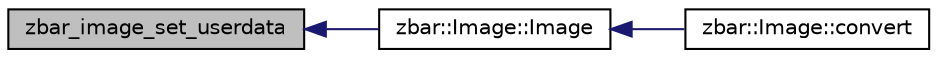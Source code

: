 digraph G
{
  edge [fontname="Helvetica",fontsize="10",labelfontname="Helvetica",labelfontsize="10"];
  node [fontname="Helvetica",fontsize="10",shape=record];
  rankdir=LR;
  Node1 [label="zbar_image_set_userdata",height=0.2,width=0.4,color="black", fillcolor="grey75", style="filled" fontcolor="black"];
  Node1 -> Node2 [dir=back,color="midnightblue",fontsize="10",style="solid",fontname="Helvetica"];
  Node2 [label="zbar::Image::Image",height=0.2,width=0.4,color="black", fillcolor="white", style="filled",URL="$classzbar_1_1_image.html#a5134e2e814da0d0070ef165898980848"];
  Node2 -> Node3 [dir=back,color="midnightblue",fontsize="10",style="solid",fontname="Helvetica"];
  Node3 [label="zbar::Image::convert",height=0.2,width=0.4,color="black", fillcolor="white", style="filled",URL="$classzbar_1_1_image.html#ab2704c80d8a9767f55a21ba4467a760d"];
}
